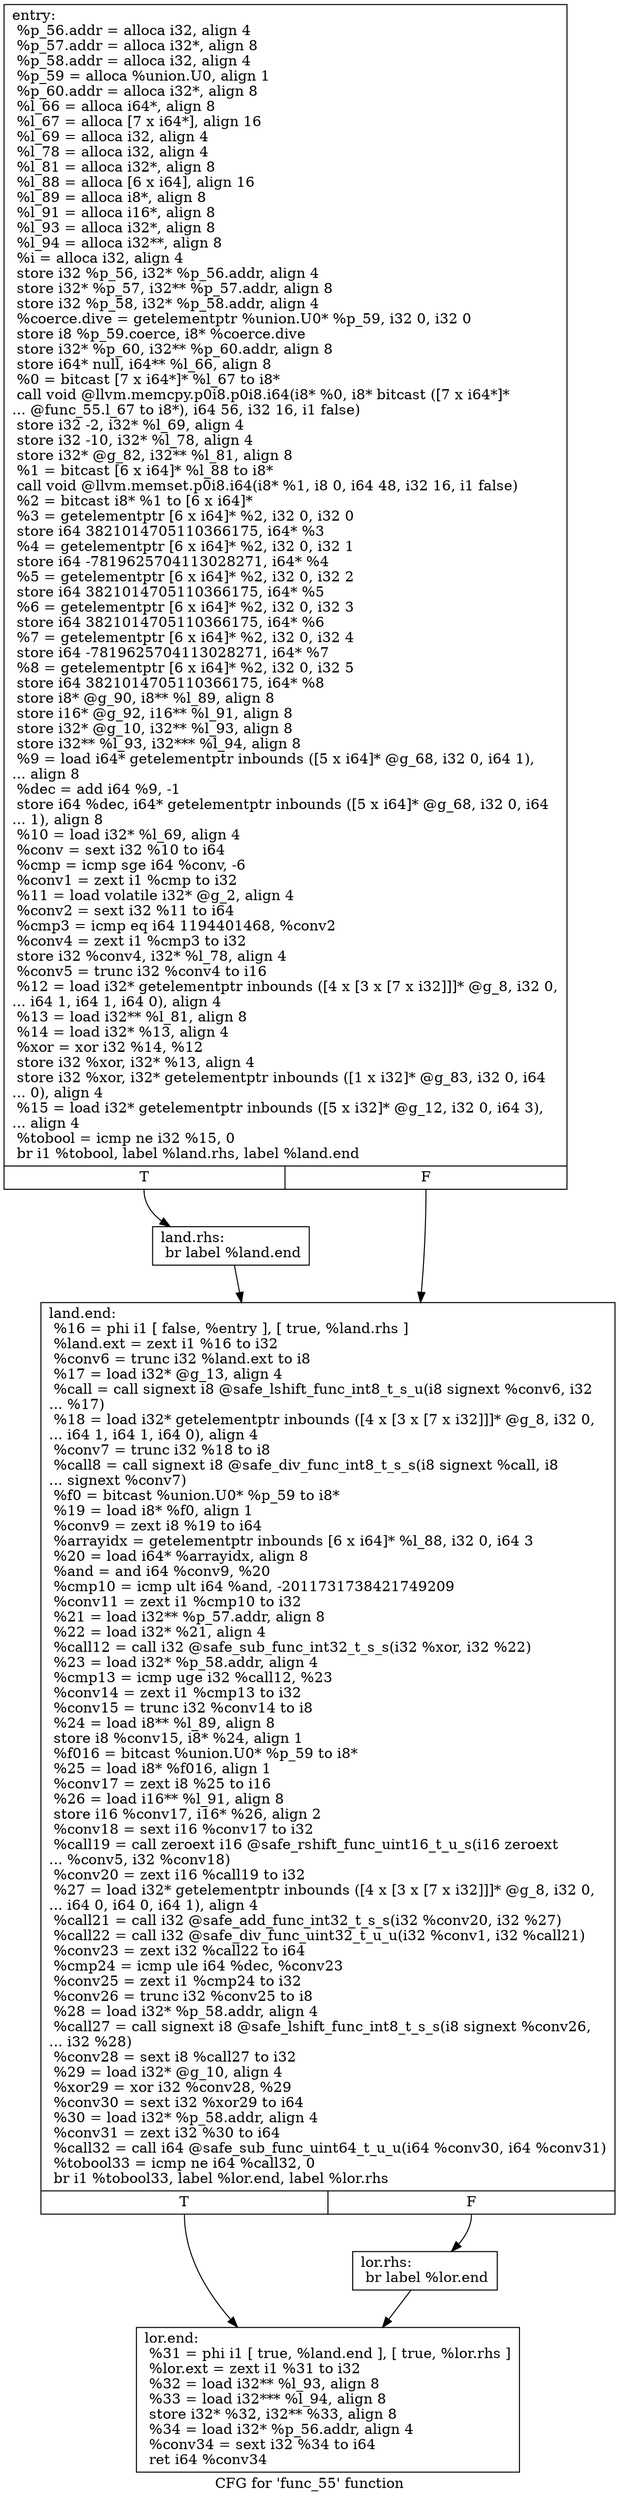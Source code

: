 digraph "CFG for 'func_55' function" {
	label="CFG for 'func_55' function";

	Node0xab1d858 [shape=record,label="{entry:\l  %p_56.addr = alloca i32, align 4\l  %p_57.addr = alloca i32*, align 8\l  %p_58.addr = alloca i32, align 4\l  %p_59 = alloca %union.U0, align 1\l  %p_60.addr = alloca i32*, align 8\l  %l_66 = alloca i64*, align 8\l  %l_67 = alloca [7 x i64*], align 16\l  %l_69 = alloca i32, align 4\l  %l_78 = alloca i32, align 4\l  %l_81 = alloca i32*, align 8\l  %l_88 = alloca [6 x i64], align 16\l  %l_89 = alloca i8*, align 8\l  %l_91 = alloca i16*, align 8\l  %l_93 = alloca i32*, align 8\l  %l_94 = alloca i32**, align 8\l  %i = alloca i32, align 4\l  store i32 %p_56, i32* %p_56.addr, align 4\l  store i32* %p_57, i32** %p_57.addr, align 8\l  store i32 %p_58, i32* %p_58.addr, align 4\l  %coerce.dive = getelementptr %union.U0* %p_59, i32 0, i32 0\l  store i8 %p_59.coerce, i8* %coerce.dive\l  store i32* %p_60, i32** %p_60.addr, align 8\l  store i64* null, i64** %l_66, align 8\l  %0 = bitcast [7 x i64*]* %l_67 to i8*\l  call void @llvm.memcpy.p0i8.p0i8.i64(i8* %0, i8* bitcast ([7 x i64*]*\l... @func_55.l_67 to i8*), i64 56, i32 16, i1 false)\l  store i32 -2, i32* %l_69, align 4\l  store i32 -10, i32* %l_78, align 4\l  store i32* @g_82, i32** %l_81, align 8\l  %1 = bitcast [6 x i64]* %l_88 to i8*\l  call void @llvm.memset.p0i8.i64(i8* %1, i8 0, i64 48, i32 16, i1 false)\l  %2 = bitcast i8* %1 to [6 x i64]*\l  %3 = getelementptr [6 x i64]* %2, i32 0, i32 0\l  store i64 3821014705110366175, i64* %3\l  %4 = getelementptr [6 x i64]* %2, i32 0, i32 1\l  store i64 -7819625704113028271, i64* %4\l  %5 = getelementptr [6 x i64]* %2, i32 0, i32 2\l  store i64 3821014705110366175, i64* %5\l  %6 = getelementptr [6 x i64]* %2, i32 0, i32 3\l  store i64 3821014705110366175, i64* %6\l  %7 = getelementptr [6 x i64]* %2, i32 0, i32 4\l  store i64 -7819625704113028271, i64* %7\l  %8 = getelementptr [6 x i64]* %2, i32 0, i32 5\l  store i64 3821014705110366175, i64* %8\l  store i8* @g_90, i8** %l_89, align 8\l  store i16* @g_92, i16** %l_91, align 8\l  store i32* @g_10, i32** %l_93, align 8\l  store i32** %l_93, i32*** %l_94, align 8\l  %9 = load i64* getelementptr inbounds ([5 x i64]* @g_68, i32 0, i64 1),\l... align 8\l  %dec = add i64 %9, -1\l  store i64 %dec, i64* getelementptr inbounds ([5 x i64]* @g_68, i32 0, i64\l... 1), align 8\l  %10 = load i32* %l_69, align 4\l  %conv = sext i32 %10 to i64\l  %cmp = icmp sge i64 %conv, -6\l  %conv1 = zext i1 %cmp to i32\l  %11 = load volatile i32* @g_2, align 4\l  %conv2 = sext i32 %11 to i64\l  %cmp3 = icmp eq i64 1194401468, %conv2\l  %conv4 = zext i1 %cmp3 to i32\l  store i32 %conv4, i32* %l_78, align 4\l  %conv5 = trunc i32 %conv4 to i16\l  %12 = load i32* getelementptr inbounds ([4 x [3 x [7 x i32]]]* @g_8, i32 0,\l... i64 1, i64 1, i64 0), align 4\l  %13 = load i32** %l_81, align 8\l  %14 = load i32* %13, align 4\l  %xor = xor i32 %14, %12\l  store i32 %xor, i32* %13, align 4\l  store i32 %xor, i32* getelementptr inbounds ([1 x i32]* @g_83, i32 0, i64\l... 0), align 4\l  %15 = load i32* getelementptr inbounds ([5 x i32]* @g_12, i32 0, i64 3),\l... align 4\l  %tobool = icmp ne i32 %15, 0\l  br i1 %tobool, label %land.rhs, label %land.end\l|{<s0>T|<s1>F}}"];
	Node0xab1d858:s0 -> Node0xab1d888;
	Node0xab1d858:s1 -> Node0xab1d8b8;
	Node0xab1d888 [shape=record,label="{land.rhs:                                         \l  br label %land.end\l}"];
	Node0xab1d888 -> Node0xab1d8b8;
	Node0xab1d8b8 [shape=record,label="{land.end:                                         \l  %16 = phi i1 [ false, %entry ], [ true, %land.rhs ]\l  %land.ext = zext i1 %16 to i32\l  %conv6 = trunc i32 %land.ext to i8\l  %17 = load i32* @g_13, align 4\l  %call = call signext i8 @safe_lshift_func_int8_t_s_u(i8 signext %conv6, i32\l... %17)\l  %18 = load i32* getelementptr inbounds ([4 x [3 x [7 x i32]]]* @g_8, i32 0,\l... i64 1, i64 1, i64 0), align 4\l  %conv7 = trunc i32 %18 to i8\l  %call8 = call signext i8 @safe_div_func_int8_t_s_s(i8 signext %call, i8\l... signext %conv7)\l  %f0 = bitcast %union.U0* %p_59 to i8*\l  %19 = load i8* %f0, align 1\l  %conv9 = zext i8 %19 to i64\l  %arrayidx = getelementptr inbounds [6 x i64]* %l_88, i32 0, i64 3\l  %20 = load i64* %arrayidx, align 8\l  %and = and i64 %conv9, %20\l  %cmp10 = icmp ult i64 %and, -2011731738421749209\l  %conv11 = zext i1 %cmp10 to i32\l  %21 = load i32** %p_57.addr, align 8\l  %22 = load i32* %21, align 4\l  %call12 = call i32 @safe_sub_func_int32_t_s_s(i32 %xor, i32 %22)\l  %23 = load i32* %p_58.addr, align 4\l  %cmp13 = icmp uge i32 %call12, %23\l  %conv14 = zext i1 %cmp13 to i32\l  %conv15 = trunc i32 %conv14 to i8\l  %24 = load i8** %l_89, align 8\l  store i8 %conv15, i8* %24, align 1\l  %f016 = bitcast %union.U0* %p_59 to i8*\l  %25 = load i8* %f016, align 1\l  %conv17 = zext i8 %25 to i16\l  %26 = load i16** %l_91, align 8\l  store i16 %conv17, i16* %26, align 2\l  %conv18 = sext i16 %conv17 to i32\l  %call19 = call zeroext i16 @safe_rshift_func_uint16_t_u_s(i16 zeroext\l... %conv5, i32 %conv18)\l  %conv20 = zext i16 %call19 to i32\l  %27 = load i32* getelementptr inbounds ([4 x [3 x [7 x i32]]]* @g_8, i32 0,\l... i64 0, i64 0, i64 1), align 4\l  %call21 = call i32 @safe_add_func_int32_t_s_s(i32 %conv20, i32 %27)\l  %call22 = call i32 @safe_div_func_uint32_t_u_u(i32 %conv1, i32 %call21)\l  %conv23 = zext i32 %call22 to i64\l  %cmp24 = icmp ule i64 %dec, %conv23\l  %conv25 = zext i1 %cmp24 to i32\l  %conv26 = trunc i32 %conv25 to i8\l  %28 = load i32* %p_58.addr, align 4\l  %call27 = call signext i8 @safe_lshift_func_int8_t_s_s(i8 signext %conv26,\l... i32 %28)\l  %conv28 = sext i8 %call27 to i32\l  %29 = load i32* @g_10, align 4\l  %xor29 = xor i32 %conv28, %29\l  %conv30 = sext i32 %xor29 to i64\l  %30 = load i32* %p_58.addr, align 4\l  %conv31 = zext i32 %30 to i64\l  %call32 = call i64 @safe_sub_func_uint64_t_u_u(i64 %conv30, i64 %conv31)\l  %tobool33 = icmp ne i64 %call32, 0\l  br i1 %tobool33, label %lor.end, label %lor.rhs\l|{<s0>T|<s1>F}}"];
	Node0xab1d8b8:s0 -> Node0xab3fbc8;
	Node0xab1d8b8:s1 -> Node0xab3fb98;
	Node0xab3fb98 [shape=record,label="{lor.rhs:                                          \l  br label %lor.end\l}"];
	Node0xab3fb98 -> Node0xab3fbc8;
	Node0xab3fbc8 [shape=record,label="{lor.end:                                          \l  %31 = phi i1 [ true, %land.end ], [ true, %lor.rhs ]\l  %lor.ext = zext i1 %31 to i32\l  %32 = load i32** %l_93, align 8\l  %33 = load i32*** %l_94, align 8\l  store i32* %32, i32** %33, align 8\l  %34 = load i32* %p_56.addr, align 4\l  %conv34 = sext i32 %34 to i64\l  ret i64 %conv34\l}"];
}
